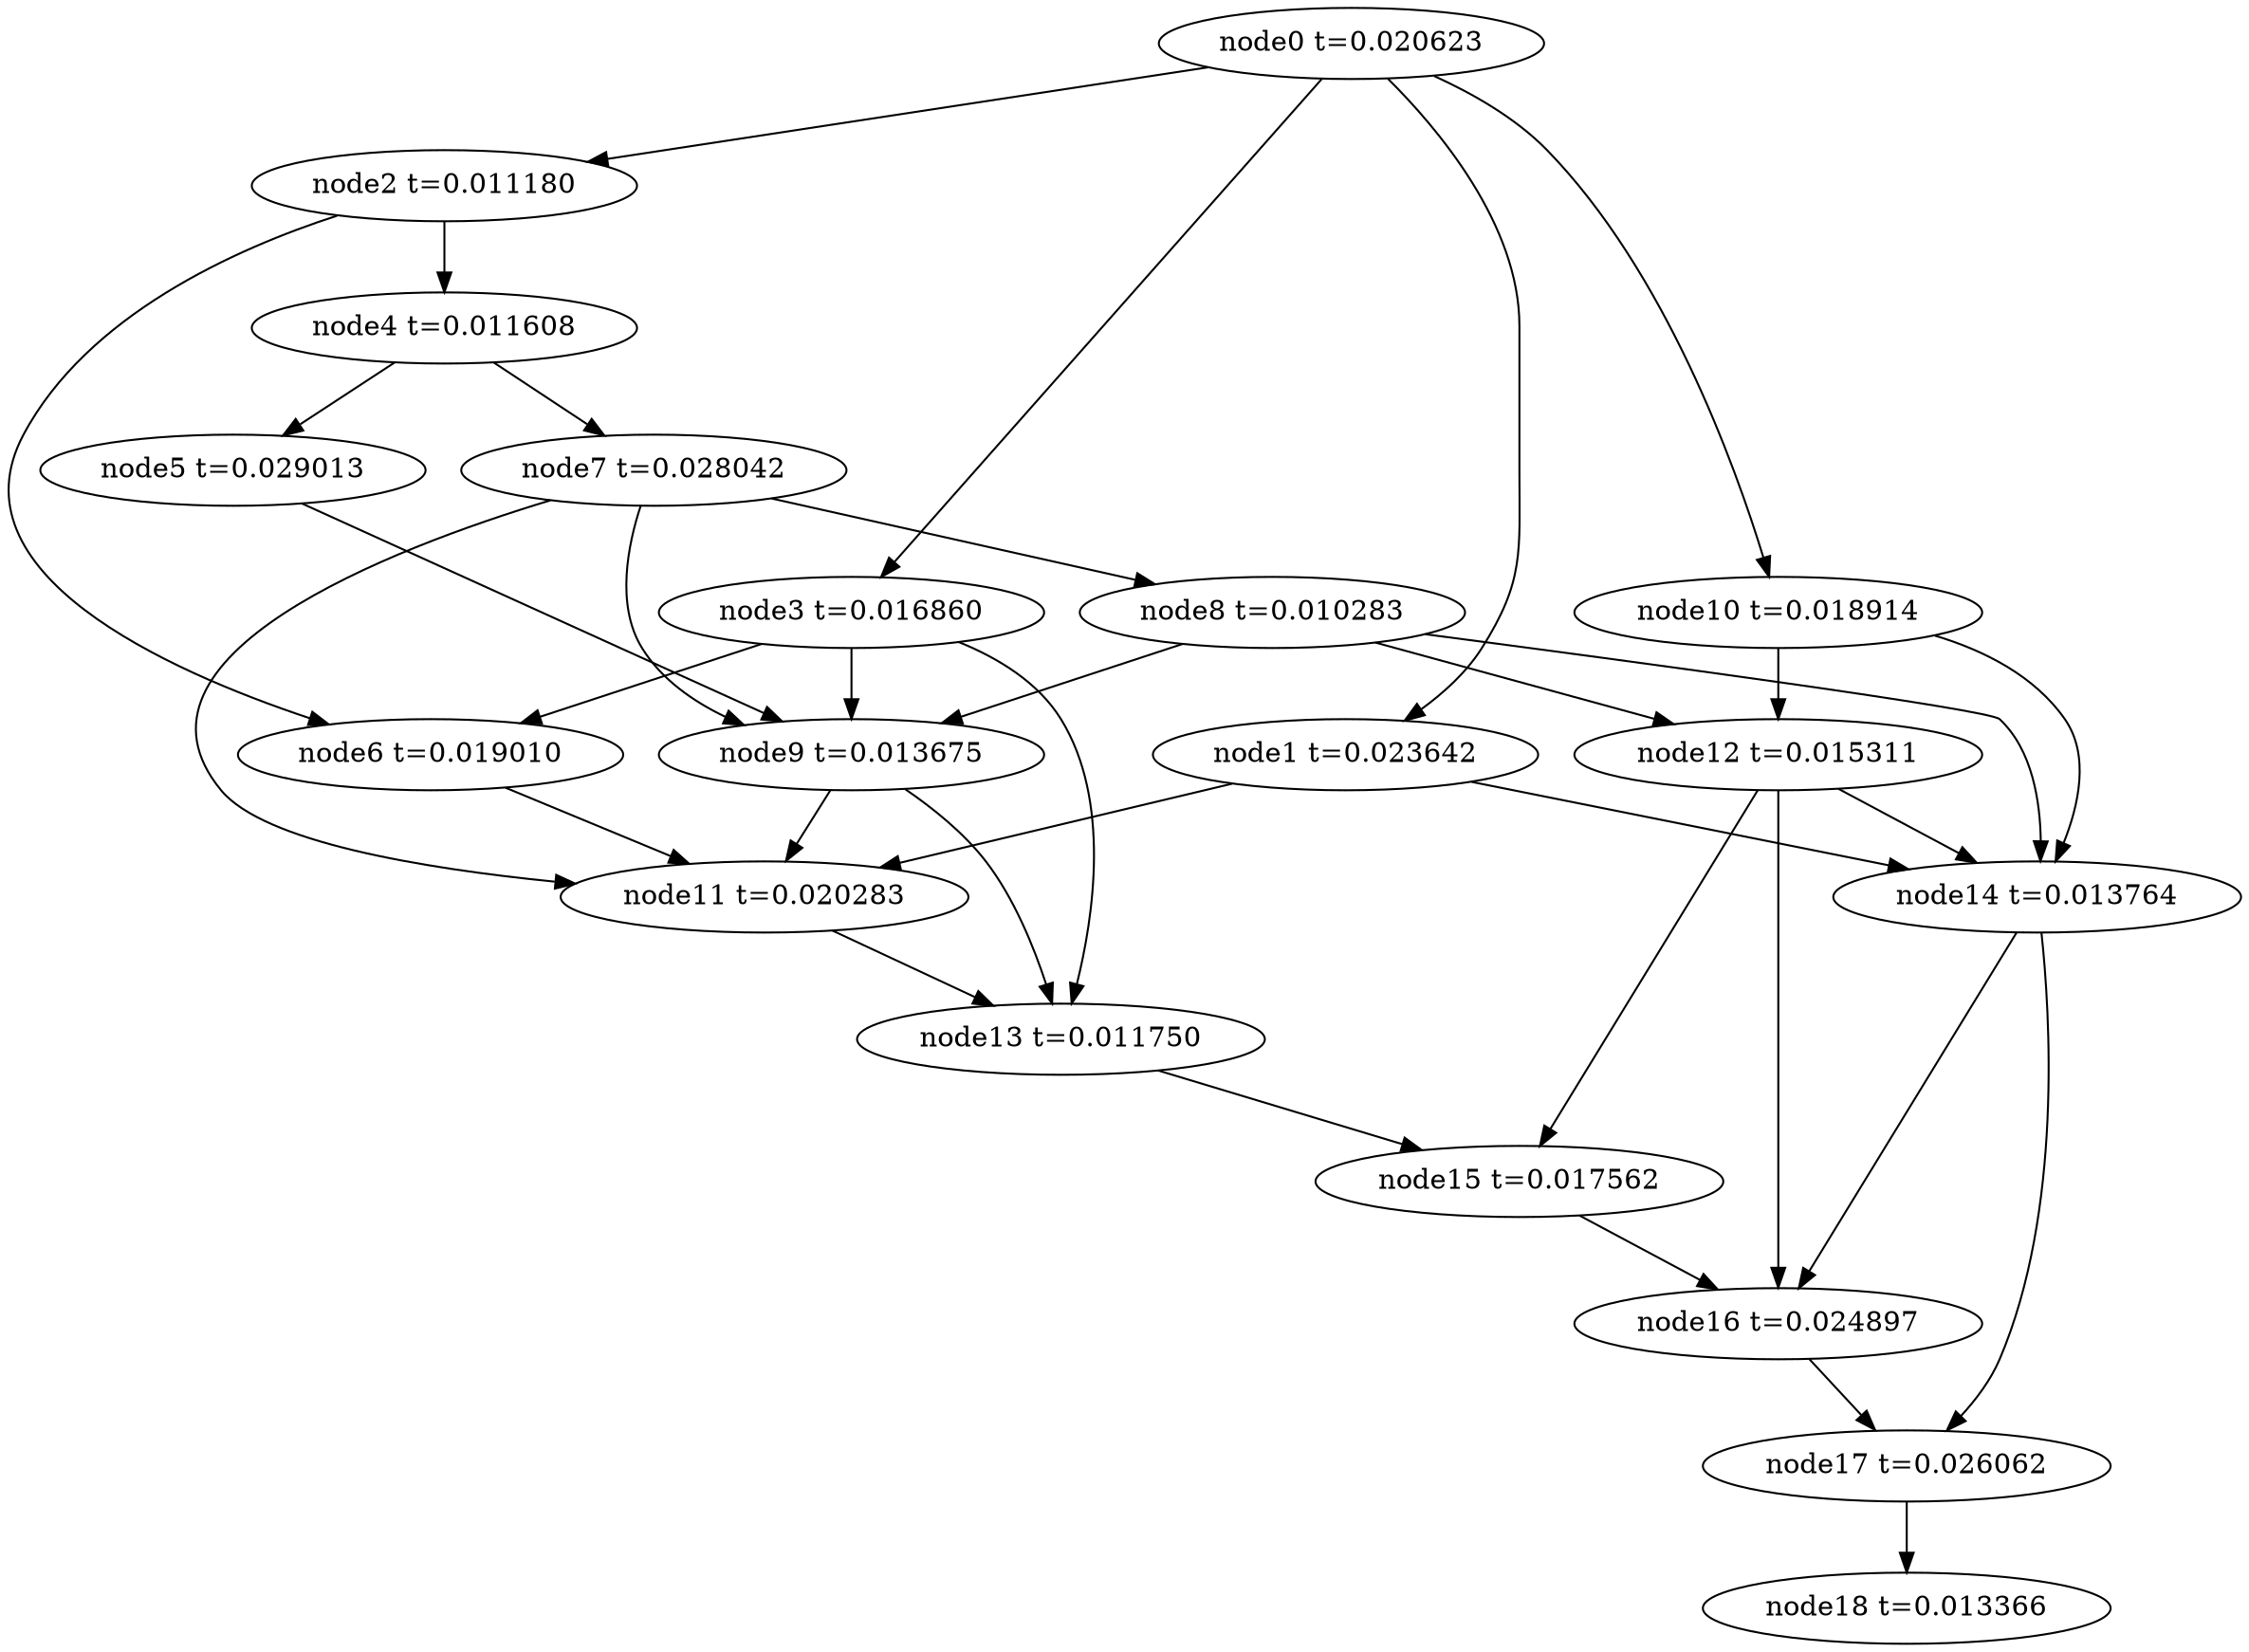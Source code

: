 digraph g{
	node18[label="node18 t=0.013366"]
	node17 -> node18
	node17[label="node17 t=0.026062"];
	node16 -> node17
	node16[label="node16 t=0.024897"];
	node15 -> node16
	node15[label="node15 t=0.017562"];
	node14 -> node17
	node14 -> node16
	node14[label="node14 t=0.013764"];
	node13 -> node15
	node13[label="node13 t=0.011750"];
	node12 -> node16
	node12 -> node15
	node12 -> node14
	node12[label="node12 t=0.015311"];
	node11 -> node13
	node11[label="node11 t=0.020283"];
	node10 -> node14
	node10 -> node12
	node10[label="node10 t=0.018914"];
	node9 -> node13
	node9 -> node11
	node9[label="node9 t=0.013675"];
	node8 -> node14
	node8 -> node12
	node8 -> node9
	node8[label="node8 t=0.010283"];
	node7 -> node11
	node7 -> node9
	node7 -> node8
	node7[label="node7 t=0.028042"];
	node6 -> node11
	node6[label="node6 t=0.019010"];
	node5 -> node9
	node5[label="node5 t=0.029013"];
	node4 -> node7
	node4 -> node5
	node4[label="node4 t=0.011608"];
	node3 -> node13
	node3 -> node9
	node3 -> node6
	node3[label="node3 t=0.016860"];
	node2 -> node6
	node2 -> node4
	node2[label="node2 t=0.011180"];
	node1 -> node14
	node1 -> node11
	node1[label="node1 t=0.023642"];
	node0 -> node10
	node0 -> node3
	node0 -> node2
	node0 -> node1
	node0[label="node0 t=0.020623"];
}
